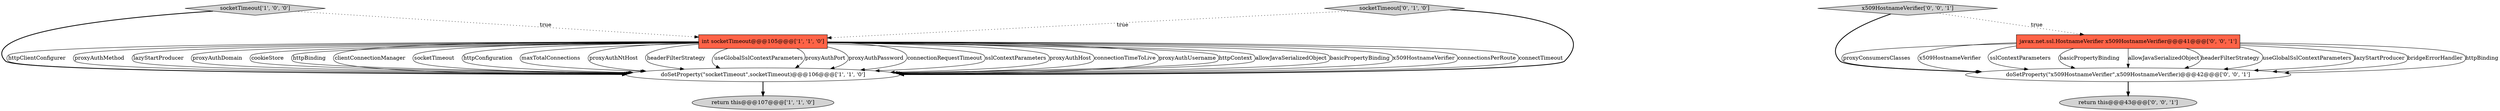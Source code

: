 digraph {
1 [style = filled, label = "return this@@@107@@@['1', '1', '0']", fillcolor = lightgray, shape = ellipse image = "AAA0AAABBB1BBB"];
3 [style = filled, label = "doSetProperty(\"socketTimeout\",socketTimeout)@@@106@@@['1', '1', '0']", fillcolor = white, shape = ellipse image = "AAA0AAABBB1BBB"];
7 [style = filled, label = "doSetProperty(\"x509HostnameVerifier\",x509HostnameVerifier)@@@42@@@['0', '0', '1']", fillcolor = white, shape = ellipse image = "AAA0AAABBB3BBB"];
2 [style = filled, label = "socketTimeout['1', '0', '0']", fillcolor = lightgray, shape = diamond image = "AAA0AAABBB1BBB"];
5 [style = filled, label = "return this@@@43@@@['0', '0', '1']", fillcolor = lightgray, shape = ellipse image = "AAA0AAABBB3BBB"];
4 [style = filled, label = "socketTimeout['0', '1', '0']", fillcolor = lightgray, shape = diamond image = "AAA0AAABBB2BBB"];
6 [style = filled, label = "javax.net.ssl.HostnameVerifier x509HostnameVerifier@@@41@@@['0', '0', '1']", fillcolor = tomato, shape = box image = "AAA0AAABBB3BBB"];
8 [style = filled, label = "x509HostnameVerifier['0', '0', '1']", fillcolor = lightgray, shape = diamond image = "AAA0AAABBB3BBB"];
0 [style = filled, label = "int socketTimeout@@@105@@@['1', '1', '0']", fillcolor = tomato, shape = box image = "AAA0AAABBB1BBB"];
0->3 [style = solid, label="httpClientConfigurer"];
4->3 [style = bold, label=""];
6->7 [style = solid, label="proxyConsumersClasses"];
0->3 [style = solid, label="proxyAuthMethod"];
2->0 [style = dotted, label="true"];
3->1 [style = bold, label=""];
0->3 [style = solid, label="lazyStartProducer"];
2->3 [style = bold, label=""];
4->0 [style = dotted, label="true"];
0->3 [style = solid, label="proxyAuthDomain"];
0->3 [style = solid, label="cookieStore"];
6->7 [style = solid, label="x509HostnameVerifier"];
0->3 [style = solid, label="httpBinding"];
0->3 [style = solid, label="clientConnectionManager"];
6->7 [style = solid, label="sslContextParameters"];
6->7 [style = solid, label="basicPropertyBinding"];
0->3 [style = solid, label="socketTimeout"];
0->3 [style = solid, label="httpConfiguration"];
0->3 [style = solid, label="maxTotalConnections"];
0->3 [style = solid, label="proxyAuthNtHost"];
6->7 [style = solid, label="allowJavaSerializedObject"];
6->7 [style = solid, label="headerFilterStrategy"];
6->7 [style = solid, label="useGlobalSslContextParameters"];
6->7 [style = solid, label="lazyStartProducer"];
8->7 [style = bold, label=""];
0->3 [style = solid, label="headerFilterStrategy"];
6->7 [style = solid, label="bridgeErrorHandler"];
0->3 [style = solid, label="useGlobalSslContextParameters"];
0->3 [style = solid, label="proxyAuthPort"];
7->5 [style = bold, label=""];
6->7 [style = solid, label="httpBinding"];
0->3 [style = solid, label="proxyAuthPassword"];
8->6 [style = dotted, label="true"];
0->3 [style = solid, label="connectionRequestTimeout"];
0->3 [style = solid, label="sslContextParameters"];
0->3 [style = solid, label="proxyAuthHost"];
0->3 [style = solid, label="connectionTimeToLive"];
0->3 [style = solid, label="proxyAuthUsername"];
0->3 [style = solid, label="httpContext"];
0->3 [style = solid, label="allowJavaSerializedObject"];
0->3 [style = solid, label="basicPropertyBinding"];
0->3 [style = solid, label="x509HostnameVerifier"];
0->3 [style = solid, label="connectionsPerRoute"];
0->3 [style = solid, label="connectTimeout"];
}
